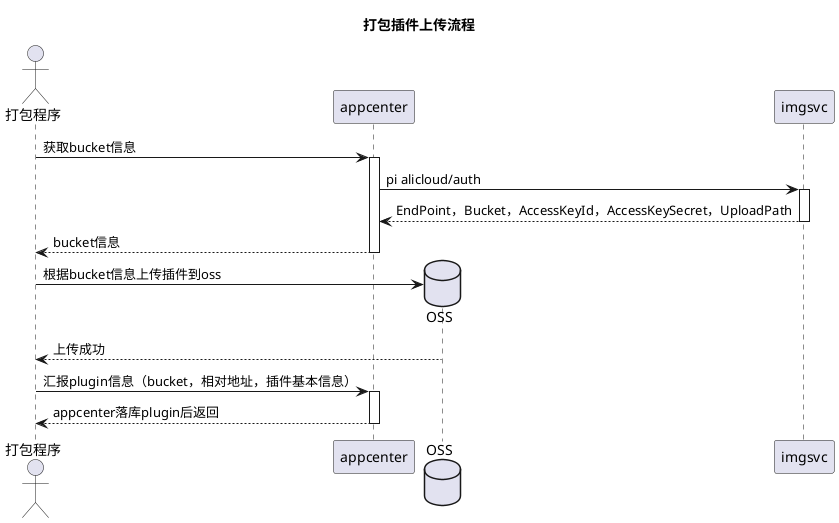 @startuml
Actor P as "打包程序" order 1
database oss as "OSS" order 3
participant ap as "appcenter" order 2
participant img as "imgsvc" order 3

title: 打包插件上传流程

P -> ap: 获取bucket信息
activate ap
ap -> img: pi alicloud/auth
activate img
img -->ap: EndPoint，Bucket，AccessKeyId，AccessKeySecret，UploadPath
deactivate img
ap --> P: bucket信息
deactivate ap
P-> oss ** : 根据bucket信息上传插件到oss
return 上传成功
P -> ap: 汇报plugin信息（bucket，相对地址，插件基本信息）
activate ap
return appcenter落库plugin后返回

@enduml